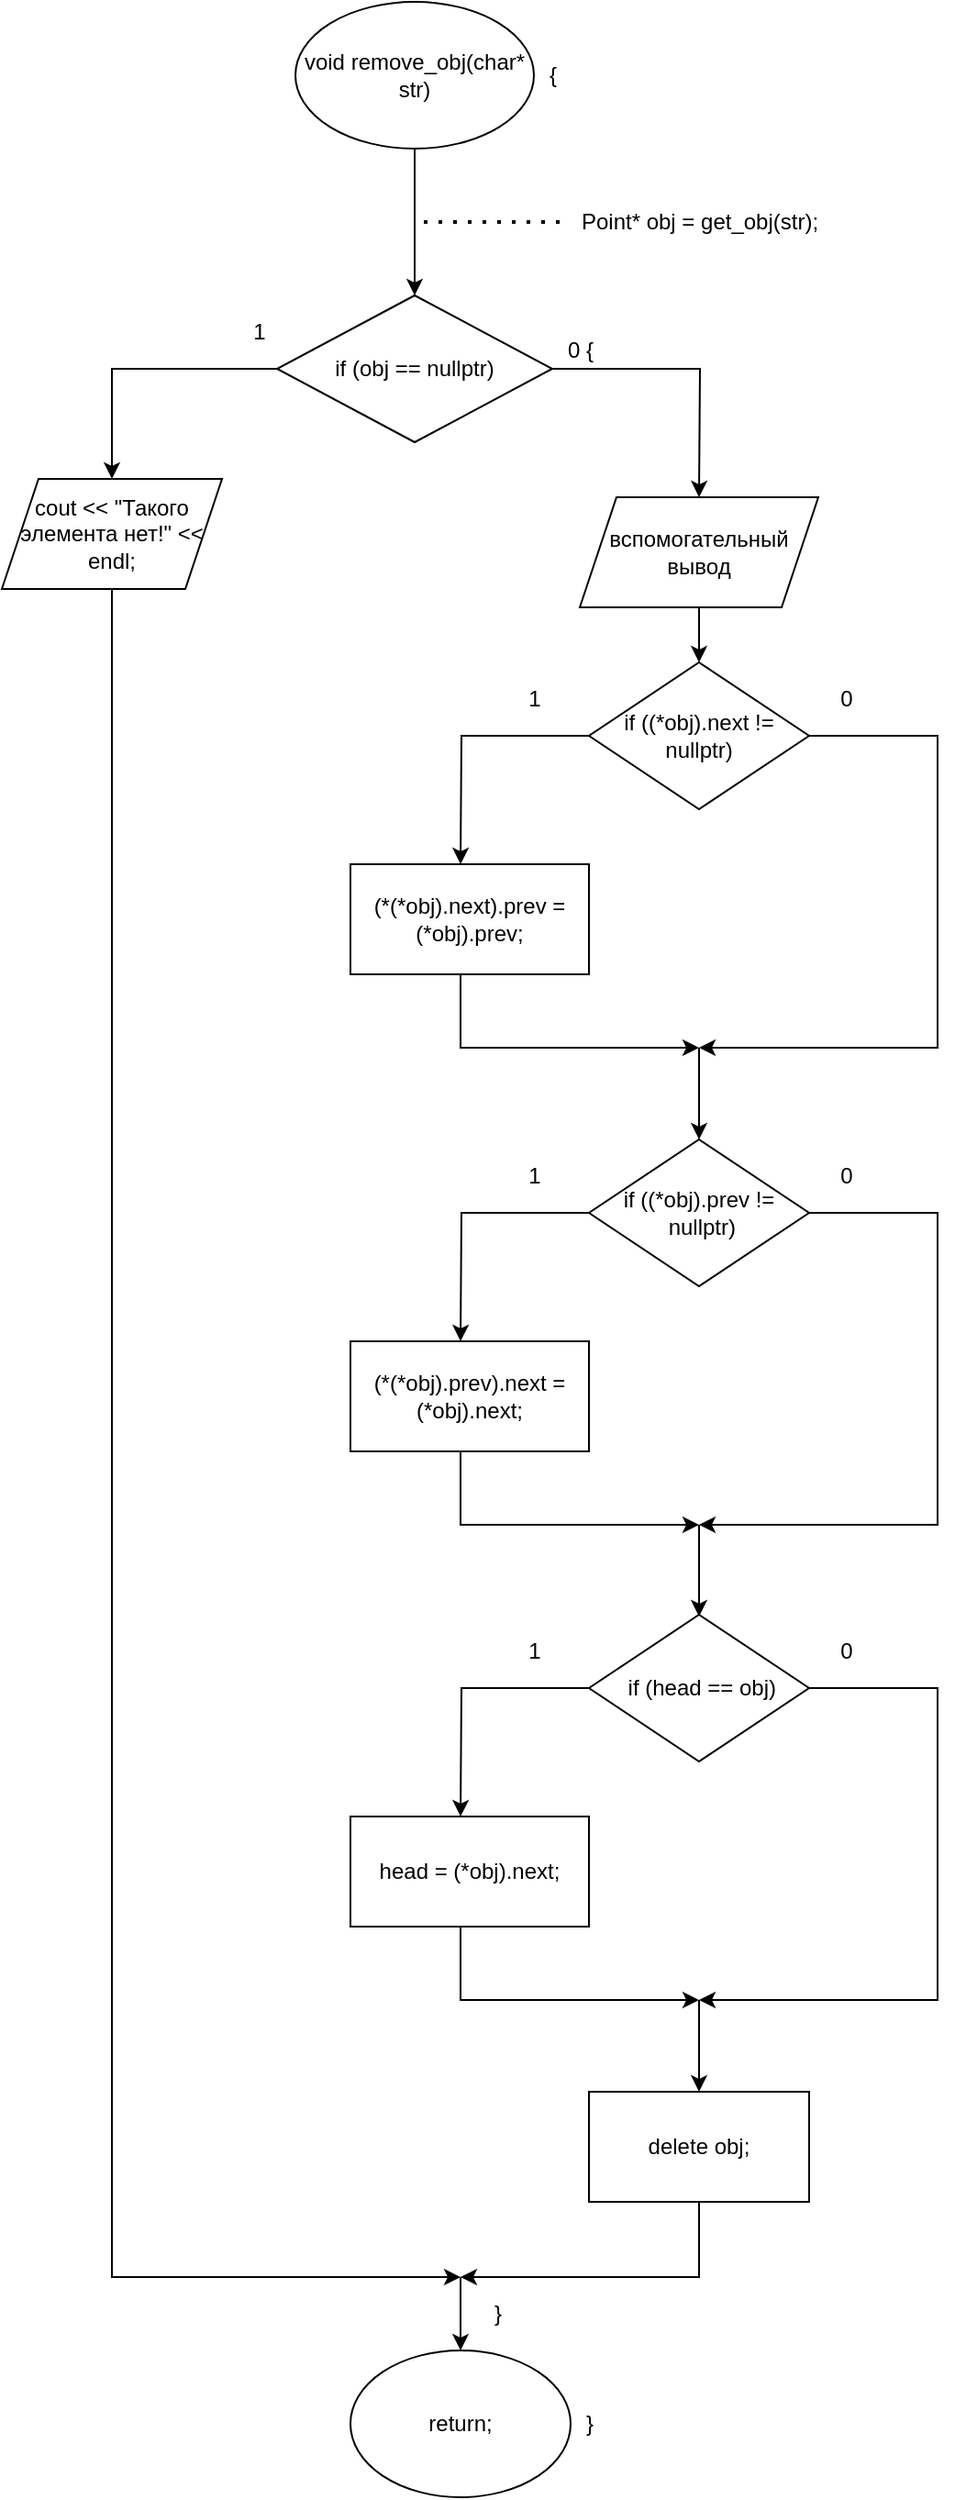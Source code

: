 <mxfile version="13.9.9" type="device"><diagram id="8lx-6m9Ekv65phcl2nSN" name="Страница 1"><mxGraphModel dx="634" dy="593" grid="1" gridSize="10" guides="1" tooltips="1" connect="1" arrows="1" fold="1" page="1" pageScale="1" pageWidth="827" pageHeight="1169" math="0" shadow="0"><root><mxCell id="0"/><mxCell id="1" parent="0"/><mxCell id="Nf5gNs1tjnQDdU1RBxZd-3" style="edgeStyle=orthogonalEdgeStyle;rounded=0;orthogonalLoop=1;jettySize=auto;html=1;" edge="1" parent="1" source="Nf5gNs1tjnQDdU1RBxZd-1" target="Nf5gNs1tjnQDdU1RBxZd-6"><mxGeometry relative="1" as="geometry"><mxPoint x="295" y="190" as="targetPoint"/></mxGeometry></mxCell><mxCell id="Nf5gNs1tjnQDdU1RBxZd-1" value="void remove_obj(char* str)" style="ellipse;whiteSpace=wrap;html=1;" vertex="1" parent="1"><mxGeometry x="230" y="30" width="130" height="80" as="geometry"/></mxCell><mxCell id="Nf5gNs1tjnQDdU1RBxZd-2" value="{" style="text;html=1;align=center;verticalAlign=middle;resizable=0;points=[];autosize=1;" vertex="1" parent="1"><mxGeometry x="360" y="60" width="20" height="20" as="geometry"/></mxCell><mxCell id="Nf5gNs1tjnQDdU1RBxZd-4" value="" style="endArrow=none;dashed=1;html=1;dashPattern=1 3;strokeWidth=2;" edge="1" parent="1"><mxGeometry width="50" height="50" relative="1" as="geometry"><mxPoint x="300" y="150" as="sourcePoint"/><mxPoint x="380" y="150" as="targetPoint"/></mxGeometry></mxCell><mxCell id="Nf5gNs1tjnQDdU1RBxZd-5" value="Point* obj = get_obj(str);" style="text;html=1;align=center;verticalAlign=middle;resizable=0;points=[];autosize=1;" vertex="1" parent="1"><mxGeometry x="380" y="140" width="140" height="20" as="geometry"/></mxCell><mxCell id="Nf5gNs1tjnQDdU1RBxZd-7" style="edgeStyle=orthogonalEdgeStyle;rounded=0;orthogonalLoop=1;jettySize=auto;html=1;" edge="1" parent="1" source="Nf5gNs1tjnQDdU1RBxZd-6" target="Nf5gNs1tjnQDdU1RBxZd-8"><mxGeometry relative="1" as="geometry"><mxPoint x="130" y="290" as="targetPoint"/></mxGeometry></mxCell><mxCell id="Nf5gNs1tjnQDdU1RBxZd-10" style="edgeStyle=orthogonalEdgeStyle;rounded=0;orthogonalLoop=1;jettySize=auto;html=1;" edge="1" parent="1" source="Nf5gNs1tjnQDdU1RBxZd-6"><mxGeometry relative="1" as="geometry"><mxPoint x="450" y="300" as="targetPoint"/></mxGeometry></mxCell><mxCell id="Nf5gNs1tjnQDdU1RBxZd-6" value="if (obj == nullptr)" style="rhombus;whiteSpace=wrap;html=1;" vertex="1" parent="1"><mxGeometry x="220" y="190" width="150" height="80" as="geometry"/></mxCell><mxCell id="Nf5gNs1tjnQDdU1RBxZd-42" style="edgeStyle=orthogonalEdgeStyle;rounded=0;orthogonalLoop=1;jettySize=auto;html=1;" edge="1" parent="1" source="Nf5gNs1tjnQDdU1RBxZd-8"><mxGeometry relative="1" as="geometry"><mxPoint x="320" y="1270" as="targetPoint"/><Array as="points"><mxPoint x="130" y="1270"/><mxPoint x="320" y="1270"/></Array></mxGeometry></mxCell><mxCell id="Nf5gNs1tjnQDdU1RBxZd-8" value="cout &lt;&lt; &quot;Такого элемента нет!&quot; &lt;&lt; endl;" style="shape=parallelogram;perimeter=parallelogramPerimeter;whiteSpace=wrap;html=1;fixedSize=1;" vertex="1" parent="1"><mxGeometry x="70" y="290" width="120" height="60" as="geometry"/></mxCell><mxCell id="Nf5gNs1tjnQDdU1RBxZd-9" value="1" style="text;html=1;align=center;verticalAlign=middle;resizable=0;points=[];autosize=1;" vertex="1" parent="1"><mxGeometry x="200" y="200" width="20" height="20" as="geometry"/></mxCell><mxCell id="Nf5gNs1tjnQDdU1RBxZd-11" value="0 {" style="text;html=1;align=center;verticalAlign=middle;resizable=0;points=[];autosize=1;" vertex="1" parent="1"><mxGeometry x="370" y="210" width="30" height="20" as="geometry"/></mxCell><mxCell id="Nf5gNs1tjnQDdU1RBxZd-13" style="edgeStyle=orthogonalEdgeStyle;rounded=0;orthogonalLoop=1;jettySize=auto;html=1;" edge="1" parent="1" source="Nf5gNs1tjnQDdU1RBxZd-12" target="Nf5gNs1tjnQDdU1RBxZd-14"><mxGeometry relative="1" as="geometry"><mxPoint x="450" y="390" as="targetPoint"/></mxGeometry></mxCell><mxCell id="Nf5gNs1tjnQDdU1RBxZd-12" value="вспомогательный вывод" style="shape=parallelogram;perimeter=parallelogramPerimeter;whiteSpace=wrap;html=1;fixedSize=1;" vertex="1" parent="1"><mxGeometry x="385" y="300" width="130" height="60" as="geometry"/></mxCell><mxCell id="Nf5gNs1tjnQDdU1RBxZd-15" style="edgeStyle=orthogonalEdgeStyle;rounded=0;orthogonalLoop=1;jettySize=auto;html=1;" edge="1" parent="1" source="Nf5gNs1tjnQDdU1RBxZd-14"><mxGeometry relative="1" as="geometry"><mxPoint x="320" y="500" as="targetPoint"/></mxGeometry></mxCell><mxCell id="Nf5gNs1tjnQDdU1RBxZd-16" style="edgeStyle=orthogonalEdgeStyle;rounded=0;orthogonalLoop=1;jettySize=auto;html=1;" edge="1" parent="1" source="Nf5gNs1tjnQDdU1RBxZd-14"><mxGeometry relative="1" as="geometry"><mxPoint x="450" y="600" as="targetPoint"/><Array as="points"><mxPoint x="580" y="430"/><mxPoint x="580" y="600"/></Array></mxGeometry></mxCell><mxCell id="Nf5gNs1tjnQDdU1RBxZd-14" value="if ((*obj).next != nullptr)" style="rhombus;whiteSpace=wrap;html=1;" vertex="1" parent="1"><mxGeometry x="390" y="390" width="120" height="80" as="geometry"/></mxCell><mxCell id="Nf5gNs1tjnQDdU1RBxZd-17" value="1" style="text;html=1;align=center;verticalAlign=middle;resizable=0;points=[];autosize=1;" vertex="1" parent="1"><mxGeometry x="350" y="400" width="20" height="20" as="geometry"/></mxCell><mxCell id="Nf5gNs1tjnQDdU1RBxZd-21" style="edgeStyle=orthogonalEdgeStyle;rounded=0;orthogonalLoop=1;jettySize=auto;html=1;" edge="1" parent="1" source="Nf5gNs1tjnQDdU1RBxZd-19"><mxGeometry relative="1" as="geometry"><mxPoint x="450" y="600" as="targetPoint"/><Array as="points"><mxPoint x="320" y="600"/></Array></mxGeometry></mxCell><mxCell id="Nf5gNs1tjnQDdU1RBxZd-19" value="(*(*obj).next).prev = (*obj).prev;" style="rounded=0;whiteSpace=wrap;html=1;" vertex="1" parent="1"><mxGeometry x="260" y="500" width="130" height="60" as="geometry"/></mxCell><mxCell id="Nf5gNs1tjnQDdU1RBxZd-22" value="" style="endArrow=classic;html=1;" edge="1" parent="1"><mxGeometry width="50" height="50" relative="1" as="geometry"><mxPoint x="450" y="600" as="sourcePoint"/><mxPoint x="450" y="650" as="targetPoint"/></mxGeometry></mxCell><mxCell id="Nf5gNs1tjnQDdU1RBxZd-23" value="0" style="text;html=1;align=center;verticalAlign=middle;resizable=0;points=[];autosize=1;" vertex="1" parent="1"><mxGeometry x="520" y="400" width="20" height="20" as="geometry"/></mxCell><mxCell id="Nf5gNs1tjnQDdU1RBxZd-24" style="edgeStyle=orthogonalEdgeStyle;rounded=0;orthogonalLoop=1;jettySize=auto;html=1;" edge="1" parent="1" source="Nf5gNs1tjnQDdU1RBxZd-26"><mxGeometry relative="1" as="geometry"><mxPoint x="320" y="760" as="targetPoint"/></mxGeometry></mxCell><mxCell id="Nf5gNs1tjnQDdU1RBxZd-25" style="edgeStyle=orthogonalEdgeStyle;rounded=0;orthogonalLoop=1;jettySize=auto;html=1;" edge="1" parent="1" source="Nf5gNs1tjnQDdU1RBxZd-26"><mxGeometry relative="1" as="geometry"><mxPoint x="450" y="860" as="targetPoint"/><Array as="points"><mxPoint x="580" y="690"/><mxPoint x="580" y="860"/></Array></mxGeometry></mxCell><mxCell id="Nf5gNs1tjnQDdU1RBxZd-26" value="if ((*obj).prev !=&lt;br&gt;&amp;nbsp;nullptr)" style="rhombus;whiteSpace=wrap;html=1;" vertex="1" parent="1"><mxGeometry x="390" y="650" width="120" height="80" as="geometry"/></mxCell><mxCell id="Nf5gNs1tjnQDdU1RBxZd-27" value="1" style="text;html=1;align=center;verticalAlign=middle;resizable=0;points=[];autosize=1;" vertex="1" parent="1"><mxGeometry x="350" y="660" width="20" height="20" as="geometry"/></mxCell><mxCell id="Nf5gNs1tjnQDdU1RBxZd-28" style="edgeStyle=orthogonalEdgeStyle;rounded=0;orthogonalLoop=1;jettySize=auto;html=1;" edge="1" parent="1" source="Nf5gNs1tjnQDdU1RBxZd-29"><mxGeometry relative="1" as="geometry"><mxPoint x="450" y="860" as="targetPoint"/><Array as="points"><mxPoint x="320" y="860"/></Array></mxGeometry></mxCell><mxCell id="Nf5gNs1tjnQDdU1RBxZd-29" value="(*(*obj).prev).next = (*obj).next;" style="rounded=0;whiteSpace=wrap;html=1;" vertex="1" parent="1"><mxGeometry x="260" y="760" width="130" height="60" as="geometry"/></mxCell><mxCell id="Nf5gNs1tjnQDdU1RBxZd-30" value="" style="endArrow=classic;html=1;" edge="1" parent="1"><mxGeometry width="50" height="50" relative="1" as="geometry"><mxPoint x="450" y="860" as="sourcePoint"/><mxPoint x="450" y="910" as="targetPoint"/></mxGeometry></mxCell><mxCell id="Nf5gNs1tjnQDdU1RBxZd-31" value="0" style="text;html=1;align=center;verticalAlign=middle;resizable=0;points=[];autosize=1;" vertex="1" parent="1"><mxGeometry x="520" y="660" width="20" height="20" as="geometry"/></mxCell><mxCell id="Nf5gNs1tjnQDdU1RBxZd-32" style="edgeStyle=orthogonalEdgeStyle;rounded=0;orthogonalLoop=1;jettySize=auto;html=1;" edge="1" parent="1" source="Nf5gNs1tjnQDdU1RBxZd-34"><mxGeometry relative="1" as="geometry"><mxPoint x="320" y="1019" as="targetPoint"/></mxGeometry></mxCell><mxCell id="Nf5gNs1tjnQDdU1RBxZd-33" style="edgeStyle=orthogonalEdgeStyle;rounded=0;orthogonalLoop=1;jettySize=auto;html=1;" edge="1" parent="1" source="Nf5gNs1tjnQDdU1RBxZd-34"><mxGeometry relative="1" as="geometry"><mxPoint x="450" y="1119" as="targetPoint"/><Array as="points"><mxPoint x="580" y="949"/><mxPoint x="580" y="1119"/></Array></mxGeometry></mxCell><mxCell id="Nf5gNs1tjnQDdU1RBxZd-34" value="&amp;nbsp;if (head == obj)" style="rhombus;whiteSpace=wrap;html=1;" vertex="1" parent="1"><mxGeometry x="390" y="909" width="120" height="80" as="geometry"/></mxCell><mxCell id="Nf5gNs1tjnQDdU1RBxZd-35" value="1" style="text;html=1;align=center;verticalAlign=middle;resizable=0;points=[];autosize=1;" vertex="1" parent="1"><mxGeometry x="350" y="919" width="20" height="20" as="geometry"/></mxCell><mxCell id="Nf5gNs1tjnQDdU1RBxZd-36" style="edgeStyle=orthogonalEdgeStyle;rounded=0;orthogonalLoop=1;jettySize=auto;html=1;" edge="1" parent="1" source="Nf5gNs1tjnQDdU1RBxZd-37"><mxGeometry relative="1" as="geometry"><mxPoint x="450" y="1119" as="targetPoint"/><Array as="points"><mxPoint x="320" y="1119"/></Array></mxGeometry></mxCell><mxCell id="Nf5gNs1tjnQDdU1RBxZd-37" value="head = (*obj).next;" style="rounded=0;whiteSpace=wrap;html=1;" vertex="1" parent="1"><mxGeometry x="260" y="1019" width="130" height="60" as="geometry"/></mxCell><mxCell id="Nf5gNs1tjnQDdU1RBxZd-38" value="" style="endArrow=classic;html=1;" edge="1" parent="1"><mxGeometry width="50" height="50" relative="1" as="geometry"><mxPoint x="450" y="1119" as="sourcePoint"/><mxPoint x="450" y="1169" as="targetPoint"/></mxGeometry></mxCell><mxCell id="Nf5gNs1tjnQDdU1RBxZd-39" value="0" style="text;html=1;align=center;verticalAlign=middle;resizable=0;points=[];autosize=1;" vertex="1" parent="1"><mxGeometry x="520" y="919" width="20" height="20" as="geometry"/></mxCell><mxCell id="Nf5gNs1tjnQDdU1RBxZd-41" style="edgeStyle=orthogonalEdgeStyle;rounded=0;orthogonalLoop=1;jettySize=auto;html=1;" edge="1" parent="1" source="Nf5gNs1tjnQDdU1RBxZd-40"><mxGeometry relative="1" as="geometry"><mxPoint x="320" y="1270" as="targetPoint"/><Array as="points"><mxPoint x="450" y="1270"/></Array></mxGeometry></mxCell><mxCell id="Nf5gNs1tjnQDdU1RBxZd-40" value="delete obj;" style="rounded=0;whiteSpace=wrap;html=1;" vertex="1" parent="1"><mxGeometry x="390" y="1169" width="120" height="60" as="geometry"/></mxCell><mxCell id="Nf5gNs1tjnQDdU1RBxZd-43" value="" style="endArrow=classic;html=1;" edge="1" parent="1" target="Nf5gNs1tjnQDdU1RBxZd-44"><mxGeometry width="50" height="50" relative="1" as="geometry"><mxPoint x="320" y="1270" as="sourcePoint"/><mxPoint x="320" y="1320" as="targetPoint"/></mxGeometry></mxCell><mxCell id="Nf5gNs1tjnQDdU1RBxZd-44" value="return;" style="ellipse;whiteSpace=wrap;html=1;" vertex="1" parent="1"><mxGeometry x="260" y="1310" width="120" height="80" as="geometry"/></mxCell><mxCell id="Nf5gNs1tjnQDdU1RBxZd-45" value="}" style="text;html=1;align=center;verticalAlign=middle;resizable=0;points=[];autosize=1;" vertex="1" parent="1"><mxGeometry x="380" y="1340" width="20" height="20" as="geometry"/></mxCell><mxCell id="Nf5gNs1tjnQDdU1RBxZd-46" value="}" style="text;html=1;align=center;verticalAlign=middle;resizable=0;points=[];autosize=1;" vertex="1" parent="1"><mxGeometry x="330" y="1280" width="20" height="20" as="geometry"/></mxCell></root></mxGraphModel></diagram></mxfile>